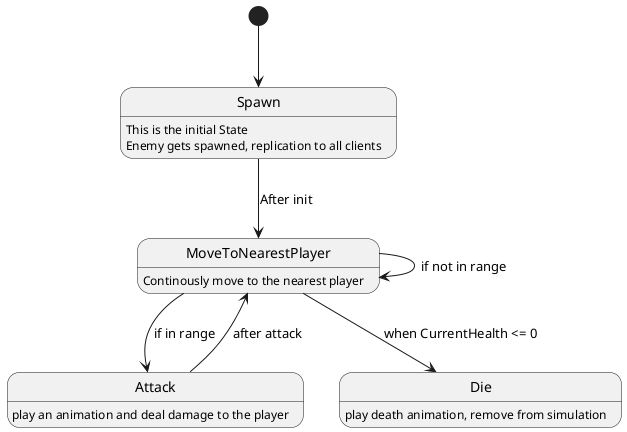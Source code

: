 @startuml EnemyDiagram

[*] --> Spawn
Spawn : This is the initial State
Spawn : Enemy gets spawned, replication to all clients

Spawn --> MoveToNearestPlayer : After init

MoveToNearestPlayer --> MoveToNearestPlayer : if not in range

MoveToNearestPlayer : Continously move to the nearest player

MoveToNearestPlayer --> Attack : if in range

Attack : play an animation and deal damage to the player

Attack --> MoveToNearestPlayer : after attack

MoveToNearestPlayer --> Die : when CurrentHealth <= 0

Die : play death animation, remove from simulation

@enduml